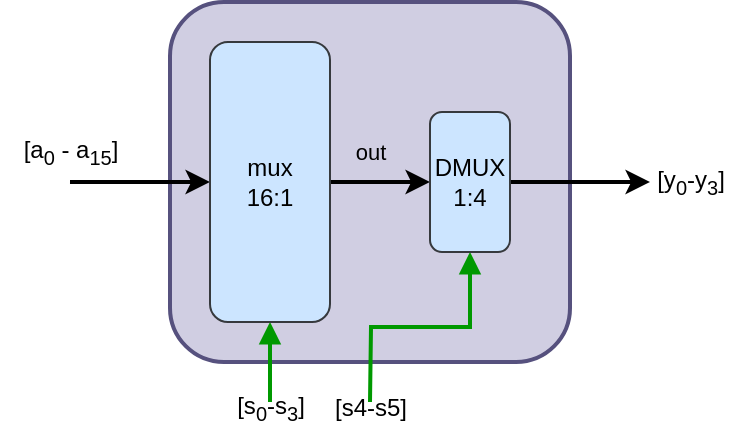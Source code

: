 <mxfile version="26.0.4" pages="2">
  <diagram name="mux_dmux" id="ZC_rzOuQeNHoZWi9NG_k">
    <mxGraphModel dx="478" dy="290" grid="1" gridSize="10" guides="1" tooltips="1" connect="1" arrows="1" fold="1" page="1" pageScale="1" pageWidth="850" pageHeight="1100" math="0" shadow="0">
      <root>
        <mxCell id="0" />
        <mxCell id="1" parent="0" />
        <mxCell id="MkOeW971X6fVLTmjVRLJ-1" value="" style="rounded=1;whiteSpace=wrap;html=1;strokeWidth=2;fillColor=#d0cee2;strokeColor=#56517e;" vertex="1" parent="1">
          <mxGeometry x="160" y="190" width="200" height="180" as="geometry" />
        </mxCell>
        <mxCell id="MkOeW971X6fVLTmjVRLJ-4" style="edgeStyle=orthogonalEdgeStyle;rounded=0;orthogonalLoop=1;jettySize=auto;html=1;exitX=1;exitY=0.5;exitDx=0;exitDy=0;entryX=0;entryY=0.5;entryDx=0;entryDy=0;strokeWidth=2;" edge="1" parent="1" source="MkOeW971X6fVLTmjVRLJ-2" target="MkOeW971X6fVLTmjVRLJ-3">
          <mxGeometry relative="1" as="geometry" />
        </mxCell>
        <mxCell id="MkOeW971X6fVLTmjVRLJ-27" value="out" style="edgeLabel;html=1;align=center;verticalAlign=middle;resizable=0;points=[];labelBackgroundColor=none;" vertex="1" connectable="0" parent="MkOeW971X6fVLTmjVRLJ-4">
          <mxGeometry x="-0.12" y="1" relative="1" as="geometry">
            <mxPoint x="-2" y="-14" as="offset" />
          </mxGeometry>
        </mxCell>
        <mxCell id="MkOeW971X6fVLTmjVRLJ-5" style="edgeStyle=orthogonalEdgeStyle;rounded=0;orthogonalLoop=1;jettySize=auto;html=1;exitX=0;exitY=0.5;exitDx=0;exitDy=0;endArrow=none;endFill=0;startArrow=classic;startFill=1;strokeWidth=2;" edge="1" parent="1" source="MkOeW971X6fVLTmjVRLJ-2">
          <mxGeometry relative="1" as="geometry">
            <mxPoint x="110" y="279.944" as="targetPoint" />
          </mxGeometry>
        </mxCell>
        <mxCell id="MkOeW971X6fVLTmjVRLJ-20" style="edgeStyle=orthogonalEdgeStyle;rounded=0;orthogonalLoop=1;jettySize=auto;html=1;exitX=0.5;exitY=1;exitDx=0;exitDy=0;endArrow=none;endFill=0;startArrow=block;startFill=1;strokeWidth=2;strokeColor=#009900;" edge="1" parent="1" source="MkOeW971X6fVLTmjVRLJ-2">
          <mxGeometry relative="1" as="geometry">
            <mxPoint x="210" y="390" as="targetPoint" />
          </mxGeometry>
        </mxCell>
        <mxCell id="MkOeW971X6fVLTmjVRLJ-2" value="mux&lt;div&gt;16:1&lt;/div&gt;" style="rounded=1;whiteSpace=wrap;html=1;fillColor=#cce5ff;strokeColor=#36393d;" vertex="1" parent="1">
          <mxGeometry x="180" y="210" width="60" height="140" as="geometry" />
        </mxCell>
        <mxCell id="MkOeW971X6fVLTmjVRLJ-19" style="edgeStyle=orthogonalEdgeStyle;rounded=0;orthogonalLoop=1;jettySize=auto;html=1;exitX=0.5;exitY=1;exitDx=0;exitDy=0;endArrow=none;endFill=0;startArrow=block;startFill=1;strokeWidth=2;strokeColor=#009900;" edge="1" parent="1" source="MkOeW971X6fVLTmjVRLJ-3">
          <mxGeometry relative="1" as="geometry">
            <mxPoint x="260" y="390" as="targetPoint" />
          </mxGeometry>
        </mxCell>
        <mxCell id="MkOeW971X6fVLTmjVRLJ-25" style="edgeStyle=orthogonalEdgeStyle;rounded=0;orthogonalLoop=1;jettySize=auto;html=1;exitX=1;exitY=0.5;exitDx=0;exitDy=0;strokeWidth=2;" edge="1" parent="1" source="MkOeW971X6fVLTmjVRLJ-3">
          <mxGeometry relative="1" as="geometry">
            <mxPoint x="400" y="280" as="targetPoint" />
          </mxGeometry>
        </mxCell>
        <mxCell id="MkOeW971X6fVLTmjVRLJ-3" value="DMUX&lt;div&gt;1:4&lt;/div&gt;" style="rounded=1;whiteSpace=wrap;html=1;fillColor=#cce5ff;strokeColor=#36393d;" vertex="1" parent="1">
          <mxGeometry x="290" y="245" width="40" height="70" as="geometry" />
        </mxCell>
        <mxCell id="MkOeW971X6fVLTmjVRLJ-22" value="[a&lt;sub&gt;0&lt;/sub&gt; - a&lt;sub&gt;15&lt;/sub&gt;]" style="text;html=1;align=center;verticalAlign=middle;resizable=0;points=[];autosize=1;strokeColor=none;fillColor=none;" vertex="1" parent="1">
          <mxGeometry x="75" y="250" width="70" height="30" as="geometry" />
        </mxCell>
        <mxCell id="MkOeW971X6fVLTmjVRLJ-23" value="[s&lt;sub&gt;0&lt;/sub&gt;-s&lt;sub&gt;3&lt;/sub&gt;]" style="text;html=1;align=center;verticalAlign=middle;resizable=0;points=[];autosize=1;strokeColor=none;fillColor=none;" vertex="1" parent="1">
          <mxGeometry x="180" y="378" width="60" height="30" as="geometry" />
        </mxCell>
        <mxCell id="MkOeW971X6fVLTmjVRLJ-24" value="[s4-s5]" style="text;html=1;align=center;verticalAlign=middle;resizable=0;points=[];autosize=1;strokeColor=none;fillColor=none;" vertex="1" parent="1">
          <mxGeometry x="230" y="378" width="60" height="30" as="geometry" />
        </mxCell>
        <mxCell id="MkOeW971X6fVLTmjVRLJ-26" value="[y&lt;sub&gt;0&lt;/sub&gt;-y&lt;sub&gt;3&lt;/sub&gt;]" style="text;html=1;align=center;verticalAlign=middle;resizable=0;points=[];autosize=1;strokeColor=none;fillColor=none;" vertex="1" parent="1">
          <mxGeometry x="390" y="265" width="60" height="30" as="geometry" />
        </mxCell>
      </root>
    </mxGraphModel>
  </diagram>
  <diagram id="Ri25H70qk9LvQMvWUQYi" name="DMUX">
    <mxGraphModel dx="398" dy="242" grid="1" gridSize="10" guides="1" tooltips="1" connect="1" arrows="1" fold="1" page="1" pageScale="1" pageWidth="850" pageHeight="1100" math="0" shadow="0">
      <root>
        <mxCell id="0" />
        <mxCell id="1" parent="0" />
        <mxCell id="NeOQ959LPCbLiQioc6hJ-1" style="edgeStyle=orthogonalEdgeStyle;rounded=0;orthogonalLoop=1;jettySize=auto;html=1;exitX=0;exitY=0.5;exitDx=0;exitDy=0;endArrow=none;endFill=0;startArrow=classic;startFill=1;strokeWidth=2;" edge="1" parent="1" source="N8YniOLwam2n0wVwbKxG-1">
          <mxGeometry relative="1" as="geometry">
            <mxPoint x="190" y="400.023" as="targetPoint" />
          </mxGeometry>
        </mxCell>
        <mxCell id="NeOQ959LPCbLiQioc6hJ-2" style="edgeStyle=orthogonalEdgeStyle;rounded=0;orthogonalLoop=1;jettySize=auto;html=1;exitX=0.5;exitY=1;exitDx=0;exitDy=0;endArrow=none;endFill=0;startArrow=classic;startFill=1;strokeWidth=2;strokeColor=#009900;" edge="1" parent="1">
          <mxGeometry relative="1" as="geometry">
            <mxPoint x="270.023" y="530" as="targetPoint" />
            <mxPoint x="270" y="490" as="sourcePoint" />
            <Array as="points">
              <mxPoint x="270" y="511" />
              <mxPoint x="270" y="511" />
            </Array>
          </mxGeometry>
        </mxCell>
        <mxCell id="NeOQ959LPCbLiQioc6hJ-3" style="edgeStyle=orthogonalEdgeStyle;rounded=0;orthogonalLoop=1;jettySize=auto;html=1;exitX=1;exitY=0.25;exitDx=0;exitDy=0;strokeWidth=2;" edge="1" parent="1" source="N8YniOLwam2n0wVwbKxG-1">
          <mxGeometry relative="1" as="geometry">
            <mxPoint x="370" y="355" as="targetPoint" />
          </mxGeometry>
        </mxCell>
        <mxCell id="NeOQ959LPCbLiQioc6hJ-4" style="edgeStyle=orthogonalEdgeStyle;rounded=0;orthogonalLoop=1;jettySize=auto;html=1;exitX=1;exitY=0.75;exitDx=0;exitDy=0;strokeWidth=2;" edge="1" parent="1" source="N8YniOLwam2n0wVwbKxG-1">
          <mxGeometry relative="1" as="geometry">
            <mxPoint x="370" y="444.907" as="targetPoint" />
          </mxGeometry>
        </mxCell>
        <mxCell id="N8YniOLwam2n0wVwbKxG-1" value="DMUX&lt;br&gt;1:4" style="rounded=1;whiteSpace=wrap;html=1;fillColor=#e1d5e7;strokeColor=#9673a6;" parent="1" vertex="1">
          <mxGeometry x="240" y="310" width="80" height="180" as="geometry" />
        </mxCell>
        <mxCell id="NeOQ959LPCbLiQioc6hJ-8" value="" style="edgeStyle=orthogonalEdgeStyle;rounded=0;orthogonalLoop=1;jettySize=auto;html=1;endArrow=none;endFill=0;startArrow=classic;startFill=1;strokeWidth=2;" edge="1" parent="1" target="N8YniOLwam2n0wVwbKxG-1">
          <mxGeometry relative="1" as="geometry">
            <mxPoint x="370.0" y="415" as="sourcePoint" />
            <Array as="points">
              <mxPoint x="330" y="415" />
              <mxPoint x="330" y="415" />
            </Array>
          </mxGeometry>
        </mxCell>
        <mxCell id="NeOQ959LPCbLiQioc6hJ-10" value="" style="edgeStyle=orthogonalEdgeStyle;rounded=0;orthogonalLoop=1;jettySize=auto;html=1;endArrow=none;endFill=0;startArrow=classic;startFill=1;strokeWidth=2;" edge="1" parent="1" target="N8YniOLwam2n0wVwbKxG-1">
          <mxGeometry relative="1" as="geometry">
            <mxPoint x="370.0" y="385" as="sourcePoint" />
            <Array as="points">
              <mxPoint x="330" y="385" />
              <mxPoint x="330" y="385" />
            </Array>
          </mxGeometry>
        </mxCell>
        <mxCell id="NeOQ959LPCbLiQioc6hJ-11" value="in" style="text;html=1;align=center;verticalAlign=middle;resizable=0;points=[];autosize=1;strokeColor=none;fillColor=none;" vertex="1" parent="1">
          <mxGeometry x="175" y="378" width="30" height="30" as="geometry" />
        </mxCell>
        <mxCell id="NeOQ959LPCbLiQioc6hJ-12" style="edgeStyle=orthogonalEdgeStyle;rounded=0;orthogonalLoop=1;jettySize=auto;html=1;exitX=0.5;exitY=1;exitDx=0;exitDy=0;endArrow=none;endFill=0;startArrow=classic;startFill=1;strokeWidth=2;strokeColor=#009900;" edge="1" parent="1">
          <mxGeometry relative="1" as="geometry">
            <mxPoint x="290.023" y="530" as="targetPoint" />
            <mxPoint x="290" y="490" as="sourcePoint" />
            <Array as="points">
              <mxPoint x="290" y="510" />
              <mxPoint x="290" y="510" />
            </Array>
          </mxGeometry>
        </mxCell>
        <mxCell id="NeOQ959LPCbLiQioc6hJ-13" value="s&lt;sub&gt;0&lt;/sub&gt;&amp;nbsp; &amp;nbsp;s&lt;sub&gt;1&lt;/sub&gt;" style="text;html=1;align=center;verticalAlign=middle;resizable=0;points=[];autosize=1;strokeColor=none;fillColor=none;" vertex="1" parent="1">
          <mxGeometry x="250" y="520" width="60" height="30" as="geometry" />
        </mxCell>
        <mxCell id="NeOQ959LPCbLiQioc6hJ-16" value="out&lt;sub&gt;3&lt;/sub&gt;" style="text;html=1;align=center;verticalAlign=middle;resizable=0;points=[];autosize=1;strokeColor=none;fillColor=none;" vertex="1" parent="1">
          <mxGeometry x="360" y="340" width="50" height="30" as="geometry" />
        </mxCell>
        <mxCell id="NeOQ959LPCbLiQioc6hJ-17" value="out&lt;sub&gt;2&lt;/sub&gt;" style="text;html=1;align=center;verticalAlign=middle;resizable=0;points=[];autosize=1;strokeColor=none;fillColor=none;" vertex="1" parent="1">
          <mxGeometry x="360" y="370" width="50" height="30" as="geometry" />
        </mxCell>
        <mxCell id="NeOQ959LPCbLiQioc6hJ-18" value="out&lt;sub&gt;1&lt;/sub&gt;" style="text;html=1;align=center;verticalAlign=middle;resizable=0;points=[];autosize=1;strokeColor=none;fillColor=none;" vertex="1" parent="1">
          <mxGeometry x="360" y="400" width="50" height="30" as="geometry" />
        </mxCell>
        <mxCell id="NeOQ959LPCbLiQioc6hJ-19" value="out&lt;sub&gt;0&lt;/sub&gt;" style="text;html=1;align=center;verticalAlign=middle;resizable=0;points=[];autosize=1;strokeColor=none;fillColor=none;" vertex="1" parent="1">
          <mxGeometry x="360" y="430" width="50" height="30" as="geometry" />
        </mxCell>
      </root>
    </mxGraphModel>
  </diagram>
</mxfile>

